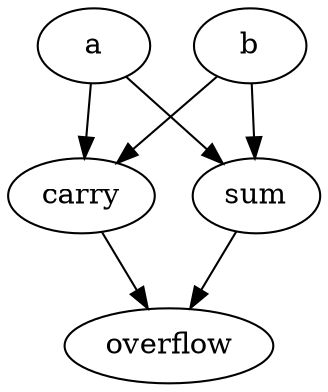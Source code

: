 strict digraph "" {
	carry	[complexity=3,
		importance=0.382353132987,
		rank=0.127451044329];
	overflow	[complexity=0,
		importance=0.205882470005,
		rank=0.0];
	carry -> overflow;
	a	[complexity=6,
		importance=0.5,
		rank=0.0833333333333];
	a -> carry;
	sum	[complexity=3,
		importance=0.382353132987,
		rank=0.127451044329];
	a -> sum;
	b	[complexity=6,
		importance=0.5,
		rank=0.0833333333333];
	b -> carry;
	b -> sum;
	sum -> overflow;
}
